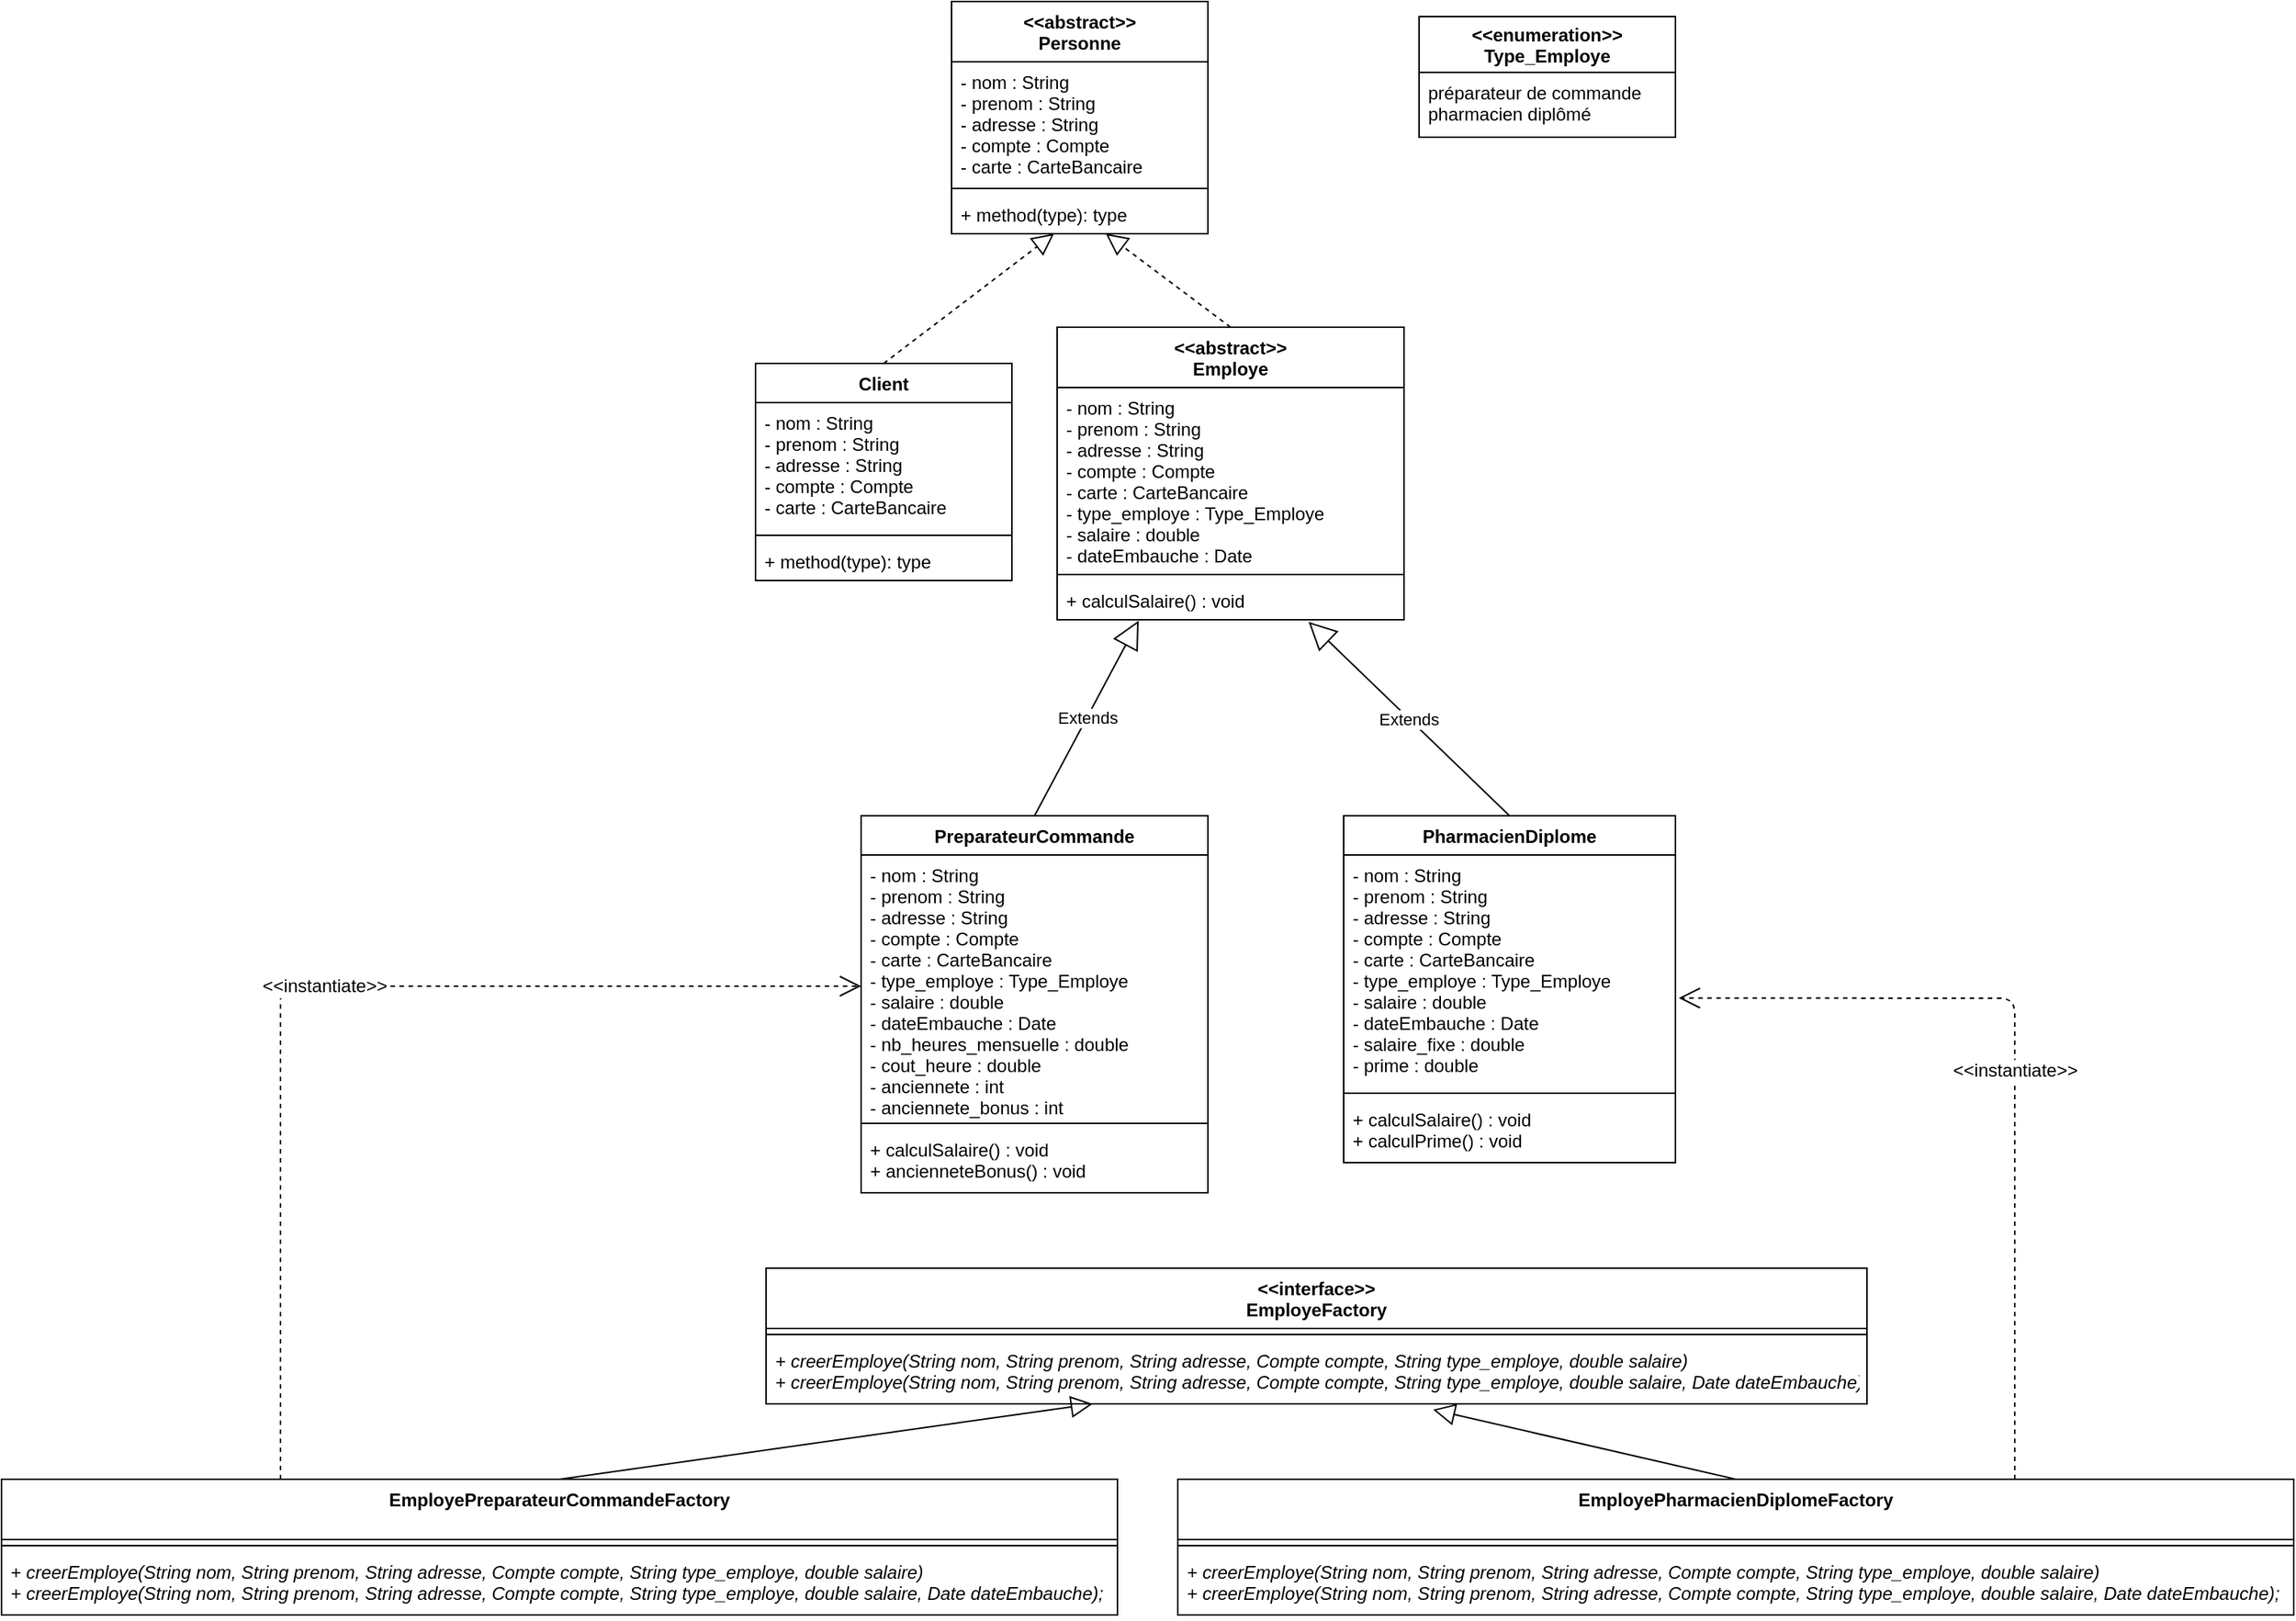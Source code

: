 <mxfile version="13.10.8" type="device"><diagram id="5JZYJKWloyh6G8vaNusU" name="Page-1"><mxGraphModel dx="1865" dy="580" grid="1" gridSize="10" guides="1" tooltips="1" connect="1" arrows="1" fold="1" page="1" pageScale="1" pageWidth="827" pageHeight="1169" math="0" shadow="0"><root><mxCell id="0"/><mxCell id="1" parent="0"/><mxCell id="cJedtfaVmE2dZ4xjLiGs-1" value="&lt;&lt;abstract&gt;&gt;&#10;Personne" style="swimlane;fontStyle=1;align=center;verticalAlign=top;childLayout=stackLayout;horizontal=1;startSize=40;horizontalStack=0;resizeParent=1;resizeParentMax=0;resizeLast=0;collapsible=1;marginBottom=0;" parent="1" vertex="1"><mxGeometry x="210" y="70" width="170" height="154" as="geometry"/></mxCell><mxCell id="cJedtfaVmE2dZ4xjLiGs-2" value="- nom : String&#10;- prenom : String&#10;- adresse : String&#10;- compte : Compte&#10;- carte : CarteBancaire&#10;" style="text;strokeColor=none;fillColor=none;align=left;verticalAlign=top;spacingLeft=4;spacingRight=4;overflow=hidden;rotatable=0;points=[[0,0.5],[1,0.5]];portConstraint=eastwest;" parent="cJedtfaVmE2dZ4xjLiGs-1" vertex="1"><mxGeometry y="40" width="170" height="80" as="geometry"/></mxCell><mxCell id="cJedtfaVmE2dZ4xjLiGs-3" value="" style="line;strokeWidth=1;fillColor=none;align=left;verticalAlign=middle;spacingTop=-1;spacingLeft=3;spacingRight=3;rotatable=0;labelPosition=right;points=[];portConstraint=eastwest;" parent="cJedtfaVmE2dZ4xjLiGs-1" vertex="1"><mxGeometry y="120" width="170" height="8" as="geometry"/></mxCell><mxCell id="cJedtfaVmE2dZ4xjLiGs-4" value="+ method(type): type" style="text;strokeColor=none;fillColor=none;align=left;verticalAlign=top;spacingLeft=4;spacingRight=4;overflow=hidden;rotatable=0;points=[[0,0.5],[1,0.5]];portConstraint=eastwest;" parent="cJedtfaVmE2dZ4xjLiGs-1" vertex="1"><mxGeometry y="128" width="170" height="26" as="geometry"/></mxCell><mxCell id="cJedtfaVmE2dZ4xjLiGs-5" value="&lt;&lt;abstract&gt;&gt;&#10;Employe" style="swimlane;fontStyle=1;align=center;verticalAlign=top;childLayout=stackLayout;horizontal=1;startSize=40;horizontalStack=0;resizeParent=1;resizeParentMax=0;resizeLast=0;collapsible=1;marginBottom=0;" parent="1" vertex="1"><mxGeometry x="280" y="286" width="230" height="194" as="geometry"/></mxCell><mxCell id="cJedtfaVmE2dZ4xjLiGs-6" value="- nom : String&#10;- prenom : String&#10;- adresse : String&#10;- compte : Compte&#10;- carte : CarteBancaire&#10;- type_employe : Type_Employe&#10;- salaire : double&#10;- dateEmbauche : Date" style="text;strokeColor=none;fillColor=none;align=left;verticalAlign=top;spacingLeft=4;spacingRight=4;overflow=hidden;rotatable=0;points=[[0,0.5],[1,0.5]];portConstraint=eastwest;" parent="cJedtfaVmE2dZ4xjLiGs-5" vertex="1"><mxGeometry y="40" width="230" height="120" as="geometry"/></mxCell><mxCell id="cJedtfaVmE2dZ4xjLiGs-7" value="" style="line;strokeWidth=1;fillColor=none;align=left;verticalAlign=middle;spacingTop=-1;spacingLeft=3;spacingRight=3;rotatable=0;labelPosition=right;points=[];portConstraint=eastwest;" parent="cJedtfaVmE2dZ4xjLiGs-5" vertex="1"><mxGeometry y="160" width="230" height="8" as="geometry"/></mxCell><mxCell id="cJedtfaVmE2dZ4xjLiGs-8" value="+ calculSalaire() : void" style="text;strokeColor=none;fillColor=none;align=left;verticalAlign=top;spacingLeft=4;spacingRight=4;overflow=hidden;rotatable=0;points=[[0,0.5],[1,0.5]];portConstraint=eastwest;" parent="cJedtfaVmE2dZ4xjLiGs-5" vertex="1"><mxGeometry y="168" width="230" height="26" as="geometry"/></mxCell><mxCell id="cJedtfaVmE2dZ4xjLiGs-9" value="PharmacienDiplome" style="swimlane;fontStyle=1;align=center;verticalAlign=top;childLayout=stackLayout;horizontal=1;startSize=26;horizontalStack=0;resizeParent=1;resizeParentMax=0;resizeLast=0;collapsible=1;marginBottom=0;" parent="1" vertex="1"><mxGeometry x="470" y="610" width="220" height="230" as="geometry"/></mxCell><mxCell id="cJedtfaVmE2dZ4xjLiGs-10" value="- nom : String&#10;- prenom : String&#10;- adresse : String&#10;- compte : Compte&#10;- carte : CarteBancaire&#10;- type_employe : Type_Employe&#10;- salaire : double&#10;- dateEmbauche : Date&#10;- salaire_fixe : double&#10;- prime : double" style="text;strokeColor=none;fillColor=none;align=left;verticalAlign=top;spacingLeft=4;spacingRight=4;overflow=hidden;rotatable=0;points=[[0,0.5],[1,0.5]];portConstraint=eastwest;" parent="cJedtfaVmE2dZ4xjLiGs-9" vertex="1"><mxGeometry y="26" width="220" height="154" as="geometry"/></mxCell><mxCell id="cJedtfaVmE2dZ4xjLiGs-11" value="" style="line;strokeWidth=1;fillColor=none;align=left;verticalAlign=middle;spacingTop=-1;spacingLeft=3;spacingRight=3;rotatable=0;labelPosition=right;points=[];portConstraint=eastwest;" parent="cJedtfaVmE2dZ4xjLiGs-9" vertex="1"><mxGeometry y="180" width="220" height="8" as="geometry"/></mxCell><mxCell id="cJedtfaVmE2dZ4xjLiGs-12" value="+ calculSalaire() : void&#10;+ calculPrime() : void" style="text;strokeColor=none;fillColor=none;align=left;verticalAlign=top;spacingLeft=4;spacingRight=4;overflow=hidden;rotatable=0;points=[[0,0.5],[1,0.5]];portConstraint=eastwest;" parent="cJedtfaVmE2dZ4xjLiGs-9" vertex="1"><mxGeometry y="188" width="220" height="42" as="geometry"/></mxCell><mxCell id="cJedtfaVmE2dZ4xjLiGs-13" value="PreparateurCommande" style="swimlane;fontStyle=1;align=center;verticalAlign=top;childLayout=stackLayout;horizontal=1;startSize=26;horizontalStack=0;resizeParent=1;resizeParentMax=0;resizeLast=0;collapsible=1;marginBottom=0;" parent="1" vertex="1"><mxGeometry x="150" y="610" width="230" height="250" as="geometry"/></mxCell><mxCell id="cJedtfaVmE2dZ4xjLiGs-14" value="- nom : String&#10;- prenom : String&#10;- adresse : String&#10;- compte : Compte&#10;- carte : CarteBancaire&#10;- type_employe : Type_Employe&#10;- salaire : double&#10;- dateEmbauche : Date&#10;- nb_heures_mensuelle : double&#10;- cout_heure : double&#10;- anciennete : int&#10;- anciennete_bonus : int" style="text;strokeColor=none;fillColor=none;align=left;verticalAlign=top;spacingLeft=4;spacingRight=4;overflow=hidden;rotatable=0;points=[[0,0.5],[1,0.5]];portConstraint=eastwest;" parent="cJedtfaVmE2dZ4xjLiGs-13" vertex="1"><mxGeometry y="26" width="230" height="174" as="geometry"/></mxCell><mxCell id="cJedtfaVmE2dZ4xjLiGs-15" value="" style="line;strokeWidth=1;fillColor=none;align=left;verticalAlign=middle;spacingTop=-1;spacingLeft=3;spacingRight=3;rotatable=0;labelPosition=right;points=[];portConstraint=eastwest;" parent="cJedtfaVmE2dZ4xjLiGs-13" vertex="1"><mxGeometry y="200" width="230" height="8" as="geometry"/></mxCell><mxCell id="cJedtfaVmE2dZ4xjLiGs-16" value="+ calculSalaire() : void&#10;+ ancienneteBonus() : void" style="text;strokeColor=none;fillColor=none;align=left;verticalAlign=top;spacingLeft=4;spacingRight=4;overflow=hidden;rotatable=0;points=[[0,0.5],[1,0.5]];portConstraint=eastwest;" parent="cJedtfaVmE2dZ4xjLiGs-13" vertex="1"><mxGeometry y="208" width="230" height="42" as="geometry"/></mxCell><mxCell id="cJedtfaVmE2dZ4xjLiGs-17" value="Extends" style="endArrow=block;endSize=16;endFill=0;html=1;exitX=0.5;exitY=0;exitDx=0;exitDy=0;entryX=0.235;entryY=1.023;entryDx=0;entryDy=0;entryPerimeter=0;" parent="1" source="cJedtfaVmE2dZ4xjLiGs-13" target="cJedtfaVmE2dZ4xjLiGs-8" edge="1"><mxGeometry width="160" relative="1" as="geometry"><mxPoint x="540" y="260" as="sourcePoint"/><mxPoint x="700" y="260" as="targetPoint"/></mxGeometry></mxCell><mxCell id="cJedtfaVmE2dZ4xjLiGs-18" value="Extends" style="endArrow=block;endSize=16;endFill=0;html=1;exitX=0.5;exitY=0;exitDx=0;exitDy=0;entryX=0.725;entryY=1.054;entryDx=0;entryDy=0;entryPerimeter=0;" parent="1" source="cJedtfaVmE2dZ4xjLiGs-9" target="cJedtfaVmE2dZ4xjLiGs-8" edge="1"><mxGeometry width="160" relative="1" as="geometry"><mxPoint x="554" y="360" as="sourcePoint"/><mxPoint x="327.6" y="390.598" as="targetPoint"/></mxGeometry></mxCell><mxCell id="cJedtfaVmE2dZ4xjLiGs-19" value="" style="endArrow=block;dashed=1;endFill=0;endSize=12;html=1;exitX=0.5;exitY=0;exitDx=0;exitDy=0;" parent="1" source="cJedtfaVmE2dZ4xjLiGs-5" target="cJedtfaVmE2dZ4xjLiGs-4" edge="1"><mxGeometry width="160" relative="1" as="geometry"><mxPoint x="540" y="360" as="sourcePoint"/><mxPoint x="700" y="360" as="targetPoint"/></mxGeometry></mxCell><mxCell id="cJedtfaVmE2dZ4xjLiGs-20" value="&lt;&lt;enumeration&gt;&gt;&#10;Type_Employe" style="swimlane;fontStyle=1;childLayout=stackLayout;horizontal=1;startSize=37;fillColor=none;horizontalStack=0;resizeParent=1;resizeParentMax=0;resizeLast=0;collapsible=1;marginBottom=0;" parent="1" vertex="1"><mxGeometry x="520" y="80" width="170" height="80" as="geometry"/></mxCell><mxCell id="cJedtfaVmE2dZ4xjLiGs-21" value="préparateur de commande&#10;pharmacien diplômé " style="text;strokeColor=none;fillColor=none;align=left;verticalAlign=top;spacingLeft=4;spacingRight=4;overflow=hidden;rotatable=0;points=[[0,0.5],[1,0.5]];portConstraint=eastwest;" parent="cJedtfaVmE2dZ4xjLiGs-20" vertex="1"><mxGeometry y="37" width="170" height="43" as="geometry"/></mxCell><mxCell id="cJedtfaVmE2dZ4xjLiGs-22" value="Client" style="swimlane;fontStyle=1;align=center;verticalAlign=top;childLayout=stackLayout;horizontal=1;startSize=26;horizontalStack=0;resizeParent=1;resizeParentMax=0;resizeLast=0;collapsible=1;marginBottom=0;" parent="1" vertex="1"><mxGeometry x="80" y="310" width="170" height="144" as="geometry"/></mxCell><mxCell id="cJedtfaVmE2dZ4xjLiGs-23" value="- nom : String&#10;- prenom : String&#10;- adresse : String&#10;- compte : Compte&#10;- carte : CarteBancaire&#10;" style="text;strokeColor=none;fillColor=none;align=left;verticalAlign=top;spacingLeft=4;spacingRight=4;overflow=hidden;rotatable=0;points=[[0,0.5],[1,0.5]];portConstraint=eastwest;" parent="cJedtfaVmE2dZ4xjLiGs-22" vertex="1"><mxGeometry y="26" width="170" height="84" as="geometry"/></mxCell><mxCell id="cJedtfaVmE2dZ4xjLiGs-24" value="" style="line;strokeWidth=1;fillColor=none;align=left;verticalAlign=middle;spacingTop=-1;spacingLeft=3;spacingRight=3;rotatable=0;labelPosition=right;points=[];portConstraint=eastwest;" parent="cJedtfaVmE2dZ4xjLiGs-22" vertex="1"><mxGeometry y="110" width="170" height="8" as="geometry"/></mxCell><mxCell id="cJedtfaVmE2dZ4xjLiGs-25" value="+ method(type): type" style="text;strokeColor=none;fillColor=none;align=left;verticalAlign=top;spacingLeft=4;spacingRight=4;overflow=hidden;rotatable=0;points=[[0,0.5],[1,0.5]];portConstraint=eastwest;" parent="cJedtfaVmE2dZ4xjLiGs-22" vertex="1"><mxGeometry y="118" width="170" height="26" as="geometry"/></mxCell><mxCell id="cJedtfaVmE2dZ4xjLiGs-26" value="" style="endArrow=block;dashed=1;endFill=0;endSize=12;html=1;exitX=0.5;exitY=0;exitDx=0;exitDy=0;" parent="1" source="cJedtfaVmE2dZ4xjLiGs-22" target="cJedtfaVmE2dZ4xjLiGs-4" edge="1"><mxGeometry width="160" relative="1" as="geometry"><mxPoint x="405" y="296" as="sourcePoint"/><mxPoint x="404.4" y="245.404" as="targetPoint"/></mxGeometry></mxCell><mxCell id="cJedtfaVmE2dZ4xjLiGs-27" value="&lt;&lt;interface&gt;&gt;&#10;EmployeFactory" style="swimlane;fontStyle=1;align=center;verticalAlign=top;childLayout=stackLayout;horizontal=1;startSize=40;horizontalStack=0;resizeParent=1;resizeParentMax=0;resizeLast=0;collapsible=1;marginBottom=0;fontSize=12;" parent="1" vertex="1"><mxGeometry x="87" y="910" width="730" height="90" as="geometry"/></mxCell><mxCell id="cJedtfaVmE2dZ4xjLiGs-28" value="" style="line;strokeWidth=1;fillColor=none;align=left;verticalAlign=middle;spacingTop=-1;spacingLeft=3;spacingRight=3;rotatable=0;labelPosition=right;points=[];portConstraint=eastwest;" parent="cJedtfaVmE2dZ4xjLiGs-27" vertex="1"><mxGeometry y="40" width="730" height="8" as="geometry"/></mxCell><mxCell id="cJedtfaVmE2dZ4xjLiGs-29" value="+ creerEmploye(String nom, String prenom, String adresse, Compte compte, String type_employe, double salaire)&#10;+ creerEmploye(String nom, String prenom, String adresse, Compte compte, String type_employe, double salaire, Date dateEmbauche);" style="text;strokeColor=none;fillColor=none;align=left;verticalAlign=top;spacingLeft=4;spacingRight=4;overflow=hidden;rotatable=0;points=[[0,0.5],[1,0.5]];portConstraint=eastwest;fontStyle=2" parent="cJedtfaVmE2dZ4xjLiGs-27" vertex="1"><mxGeometry y="48" width="730" height="42" as="geometry"/></mxCell><mxCell id="cJedtfaVmE2dZ4xjLiGs-30" value="EmployePreparateurCommandeFactory" style="swimlane;fontStyle=1;align=center;verticalAlign=top;childLayout=stackLayout;horizontal=1;startSize=40;horizontalStack=0;resizeParent=1;resizeParentMax=0;resizeLast=0;collapsible=1;marginBottom=0;fontSize=12;" parent="1" vertex="1"><mxGeometry x="-420" y="1050" width="740" height="90" as="geometry"/></mxCell><mxCell id="cJedtfaVmE2dZ4xjLiGs-31" value="" style="line;strokeWidth=1;fillColor=none;align=left;verticalAlign=middle;spacingTop=-1;spacingLeft=3;spacingRight=3;rotatable=0;labelPosition=right;points=[];portConstraint=eastwest;" parent="cJedtfaVmE2dZ4xjLiGs-30" vertex="1"><mxGeometry y="40" width="740" height="8" as="geometry"/></mxCell><mxCell id="cJedtfaVmE2dZ4xjLiGs-32" value="+ creerEmploye(String nom, String prenom, String adresse, Compte compte, String type_employe, double salaire)&#10;+ creerEmploye(String nom, String prenom, String adresse, Compte compte, String type_employe, double salaire, Date dateEmbauche);" style="text;strokeColor=none;fillColor=none;align=left;verticalAlign=top;spacingLeft=4;spacingRight=4;overflow=hidden;rotatable=0;points=[[0,0.5],[1,0.5]];portConstraint=eastwest;fontStyle=2" parent="cJedtfaVmE2dZ4xjLiGs-30" vertex="1"><mxGeometry y="48" width="740" height="42" as="geometry"/></mxCell><mxCell id="cJedtfaVmE2dZ4xjLiGs-33" value="EmployePharmacienDiplomeFactory" style="swimlane;fontStyle=1;align=center;verticalAlign=top;childLayout=stackLayout;horizontal=1;startSize=40;horizontalStack=0;resizeParent=1;resizeParentMax=0;resizeLast=0;collapsible=1;marginBottom=0;fontSize=12;" parent="1" vertex="1"><mxGeometry x="360" y="1050" width="740" height="90" as="geometry"/></mxCell><mxCell id="cJedtfaVmE2dZ4xjLiGs-34" value="" style="line;strokeWidth=1;fillColor=none;align=left;verticalAlign=middle;spacingTop=-1;spacingLeft=3;spacingRight=3;rotatable=0;labelPosition=right;points=[];portConstraint=eastwest;" parent="cJedtfaVmE2dZ4xjLiGs-33" vertex="1"><mxGeometry y="40" width="740" height="8" as="geometry"/></mxCell><mxCell id="cJedtfaVmE2dZ4xjLiGs-35" value="+ creerEmploye(String nom, String prenom, String adresse, Compte compte, String type_employe, double salaire)&#10;+ creerEmploye(String nom, String prenom, String adresse, Compte compte, String type_employe, double salaire, Date dateEmbauche);" style="text;strokeColor=none;fillColor=none;align=left;verticalAlign=top;spacingLeft=4;spacingRight=4;overflow=hidden;rotatable=0;points=[[0,0.5],[1,0.5]];portConstraint=eastwest;fontStyle=2" parent="cJedtfaVmE2dZ4xjLiGs-33" vertex="1"><mxGeometry y="48" width="740" height="42" as="geometry"/></mxCell><mxCell id="cJedtfaVmE2dZ4xjLiGs-36" value="" style="endArrow=block;endFill=0;endSize=12;html=1;fontSize=12;exitX=0.5;exitY=0;exitDx=0;exitDy=0;" parent="1" source="cJedtfaVmE2dZ4xjLiGs-30" target="cJedtfaVmE2dZ4xjLiGs-29" edge="1"><mxGeometry width="160" relative="1" as="geometry"><mxPoint x="-245" y="310" as="sourcePoint"/><mxPoint x="120" y="210" as="targetPoint"/><Array as="points"/></mxGeometry></mxCell><mxCell id="cJedtfaVmE2dZ4xjLiGs-37" value="" style="endArrow=block;endFill=0;endSize=12;html=1;fontSize=12;exitX=0.5;exitY=0;exitDx=0;exitDy=0;entryX=0.606;entryY=1.091;entryDx=0;entryDy=0;entryPerimeter=0;" parent="1" source="cJedtfaVmE2dZ4xjLiGs-33" target="cJedtfaVmE2dZ4xjLiGs-29" edge="1"><mxGeometry width="160" relative="1" as="geometry"><mxPoint x="110" y="1060.0" as="sourcePoint"/><mxPoint x="487.654" y="990.0" as="targetPoint"/><Array as="points"/></mxGeometry></mxCell><mxCell id="cJedtfaVmE2dZ4xjLiGs-38" value="&amp;lt;&amp;lt;instantiate&amp;gt;&amp;gt;" style="endArrow=open;endSize=12;dashed=1;html=1;fontSize=12;exitX=0.25;exitY=0;exitDx=0;exitDy=0;entryX=0;entryY=0.5;entryDx=0;entryDy=0;" parent="1" source="cJedtfaVmE2dZ4xjLiGs-30" target="cJedtfaVmE2dZ4xjLiGs-14" edge="1"><mxGeometry width="160" relative="1" as="geometry"><mxPoint x="-285.0" y="910" as="sourcePoint"/><mxPoint x="340.0" y="473" as="targetPoint"/><Array as="points"><mxPoint x="-235" y="723"/></Array></mxGeometry></mxCell><mxCell id="cJedtfaVmE2dZ4xjLiGs-39" value="&amp;lt;&amp;lt;instantiate&amp;gt;&amp;gt;" style="endArrow=open;endSize=12;dashed=1;html=1;fontSize=12;exitX=0.75;exitY=0;exitDx=0;exitDy=0;entryX=1.01;entryY=0.616;entryDx=0;entryDy=0;entryPerimeter=0;" parent="1" source="cJedtfaVmE2dZ4xjLiGs-33" target="cJedtfaVmE2dZ4xjLiGs-10" edge="1"><mxGeometry width="160" relative="1" as="geometry"><mxPoint x="-172.5" y="1060" as="sourcePoint"/><mxPoint x="160" y="723.0" as="targetPoint"/><Array as="points"><mxPoint x="915" y="731"/></Array></mxGeometry></mxCell></root></mxGraphModel></diagram></mxfile>